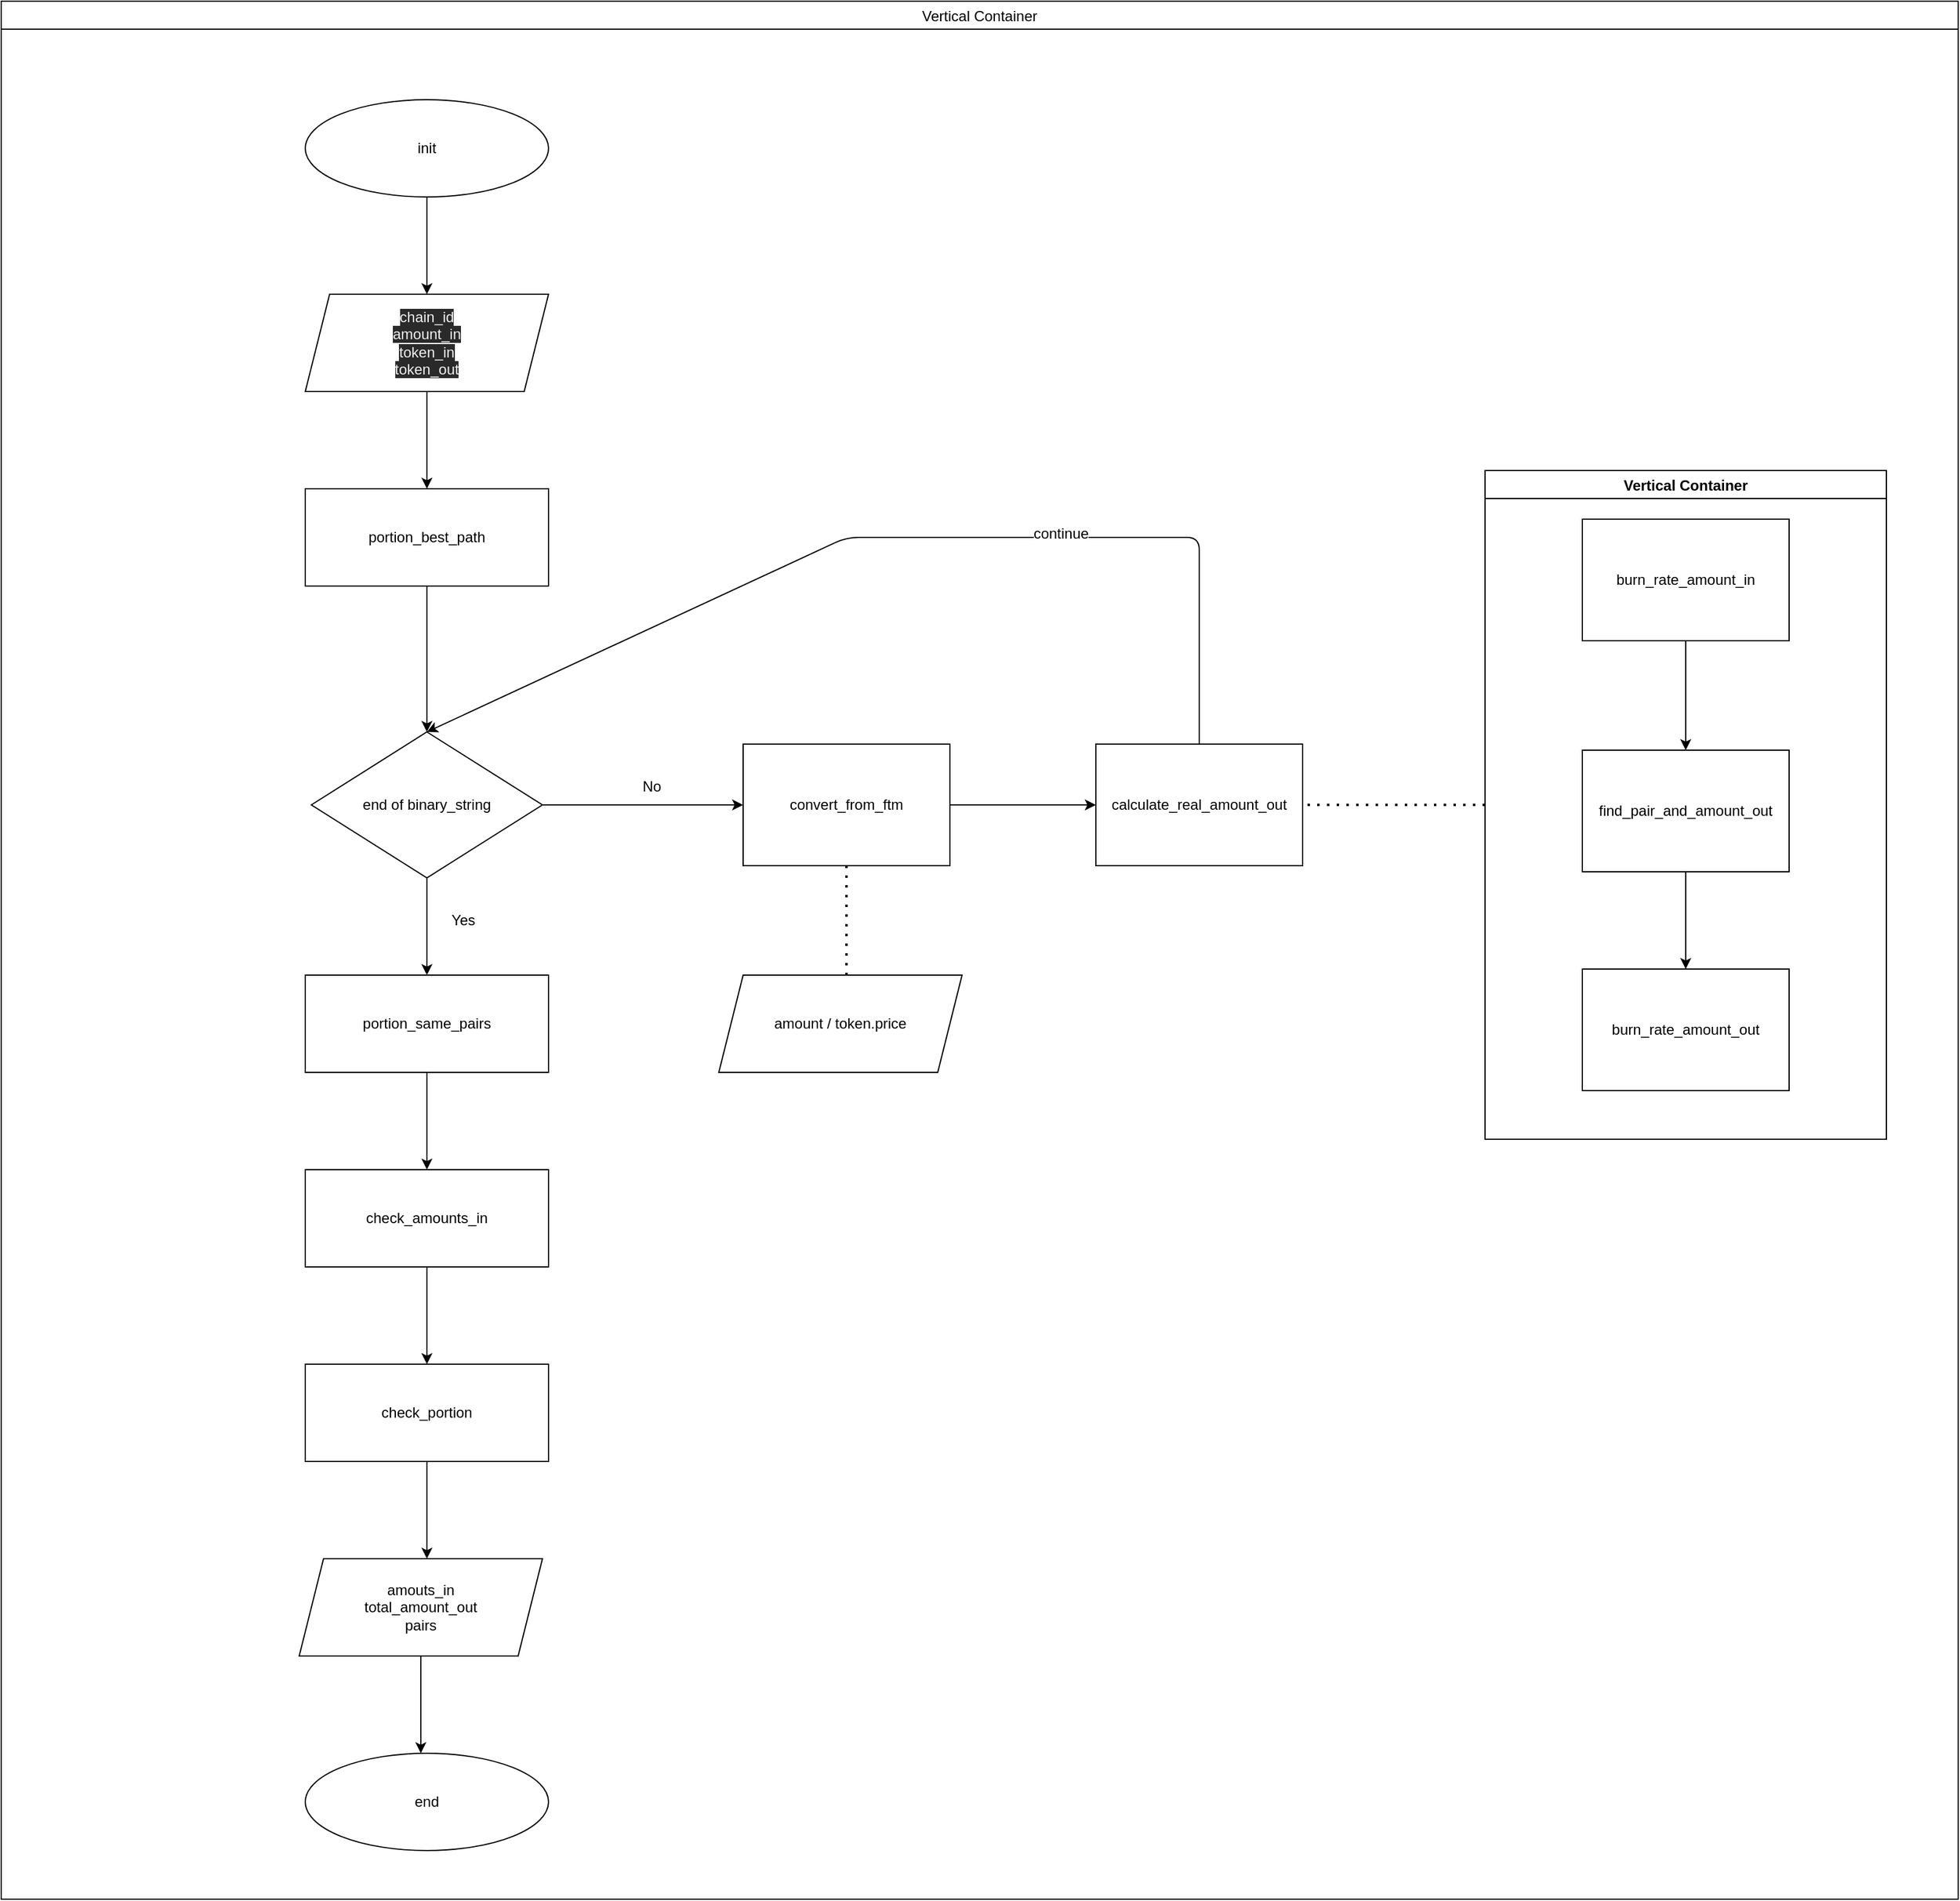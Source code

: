 <mxfile>
    <diagram id="oVXMFMlKxlf2mIQeawaE" name="Page-1">
        <mxGraphModel dx="915" dy="4115" grid="1" gridSize="10" guides="1" tooltips="1" connect="1" arrows="1" fold="1" page="1" pageScale="1" pageWidth="850" pageHeight="1100" math="0" shadow="0">
            <root>
                <mxCell id="0"/>
                <mxCell id="1" parent="0"/>
                <mxCell id="4" value="portion_best_path" style="rounded=0;whiteSpace=wrap;html=1;" vertex="1" parent="1">
                    <mxGeometry x="280" y="-1960" width="200" height="80" as="geometry"/>
                </mxCell>
                <mxCell id="5" value="init" style="ellipse;whiteSpace=wrap;html=1;" vertex="1" parent="1">
                    <mxGeometry x="280" y="-2280" width="200" height="80" as="geometry"/>
                </mxCell>
                <mxCell id="6" value="&lt;span style=&quot;color: rgb(240 , 240 , 240) ; font-family: &amp;#34;helvetica&amp;#34; ; font-size: 12px ; font-style: normal ; font-weight: 400 ; letter-spacing: normal ; text-align: center ; text-indent: 0px ; text-transform: none ; word-spacing: 0px ; background-color: rgb(42 , 42 , 42) ; display: inline ; float: none&quot;&gt;chain_id&lt;/span&gt;&lt;br style=&quot;color: rgb(240 , 240 , 240) ; font-family: &amp;#34;helvetica&amp;#34; ; font-size: 12px ; font-style: normal ; font-weight: 400 ; letter-spacing: normal ; text-align: center ; text-indent: 0px ; text-transform: none ; word-spacing: 0px ; background-color: rgb(42 , 42 , 42)&quot;&gt;&lt;span style=&quot;color: rgb(240 , 240 , 240) ; font-family: &amp;#34;helvetica&amp;#34; ; font-size: 12px ; font-style: normal ; font-weight: 400 ; letter-spacing: normal ; text-align: center ; text-indent: 0px ; text-transform: none ; word-spacing: 0px ; background-color: rgb(42 , 42 , 42) ; display: inline ; float: none&quot;&gt;amount_in&lt;/span&gt;&lt;br style=&quot;color: rgb(240 , 240 , 240) ; font-family: &amp;#34;helvetica&amp;#34; ; font-size: 12px ; font-style: normal ; font-weight: 400 ; letter-spacing: normal ; text-align: center ; text-indent: 0px ; text-transform: none ; word-spacing: 0px ; background-color: rgb(42 , 42 , 42)&quot;&gt;&lt;span style=&quot;color: rgb(240 , 240 , 240) ; font-family: &amp;#34;helvetica&amp;#34; ; font-size: 12px ; font-style: normal ; font-weight: 400 ; letter-spacing: normal ; text-align: center ; text-indent: 0px ; text-transform: none ; word-spacing: 0px ; background-color: rgb(42 , 42 , 42) ; display: inline ; float: none&quot;&gt;token_in&lt;/span&gt;&lt;br style=&quot;color: rgb(240 , 240 , 240) ; font-family: &amp;#34;helvetica&amp;#34; ; font-size: 12px ; font-style: normal ; font-weight: 400 ; letter-spacing: normal ; text-align: center ; text-indent: 0px ; text-transform: none ; word-spacing: 0px ; background-color: rgb(42 , 42 , 42)&quot;&gt;&lt;span style=&quot;color: rgb(240 , 240 , 240) ; font-family: &amp;#34;helvetica&amp;#34; ; font-size: 12px ; font-style: normal ; font-weight: 400 ; letter-spacing: normal ; text-align: center ; text-indent: 0px ; text-transform: none ; word-spacing: 0px ; background-color: rgb(42 , 42 , 42) ; display: inline ; float: none&quot;&gt;token_out&lt;/span&gt;" style="shape=parallelogram;perimeter=parallelogramPerimeter;whiteSpace=wrap;html=1;fixedSize=1;" vertex="1" parent="1">
                    <mxGeometry x="280" y="-2120" width="200" height="80" as="geometry"/>
                </mxCell>
                <mxCell id="9" value="" style="endArrow=classic;html=1;exitX=0.5;exitY=1;exitDx=0;exitDy=0;entryX=0.5;entryY=0;entryDx=0;entryDy=0;" edge="1" parent="1" source="6" target="4">
                    <mxGeometry width="50" height="50" relative="1" as="geometry">
                        <mxPoint x="530" y="-2040" as="sourcePoint"/>
                        <mxPoint x="580" y="-2090" as="targetPoint"/>
                    </mxGeometry>
                </mxCell>
                <mxCell id="10" value="" style="endArrow=classic;html=1;exitX=0.5;exitY=1;exitDx=0;exitDy=0;" edge="1" parent="1" source="5" target="6">
                    <mxGeometry width="50" height="50" relative="1" as="geometry">
                        <mxPoint x="530" y="-1930" as="sourcePoint"/>
                        <mxPoint x="580" y="-1980" as="targetPoint"/>
                    </mxGeometry>
                </mxCell>
                <mxCell id="11" value="end of binary_string" style="rhombus;whiteSpace=wrap;html=1;" vertex="1" parent="1">
                    <mxGeometry x="285" y="-1760" width="190" height="120" as="geometry"/>
                </mxCell>
                <mxCell id="15" value="" style="endArrow=classic;html=1;exitX=0.5;exitY=1;exitDx=0;exitDy=0;" edge="1" parent="1" source="4" target="11">
                    <mxGeometry width="50" height="50" relative="1" as="geometry">
                        <mxPoint x="530" y="-1930" as="sourcePoint"/>
                        <mxPoint x="580" y="-1980" as="targetPoint"/>
                    </mxGeometry>
                </mxCell>
                <mxCell id="19" value="No" style="text;html=1;strokeColor=none;fillColor=none;align=center;verticalAlign=middle;whiteSpace=wrap;rounded=0;" vertex="1" parent="1">
                    <mxGeometry x="540" y="-1730" width="50" height="30" as="geometry"/>
                </mxCell>
                <mxCell id="27" value="" style="endArrow=classic;html=1;exitX=1;exitY=0.5;exitDx=0;exitDy=0;" edge="1" parent="1">
                    <mxGeometry width="50" height="50" relative="1" as="geometry">
                        <mxPoint x="800" y="-1700" as="sourcePoint"/>
                        <mxPoint x="930" y="-1700" as="targetPoint"/>
                    </mxGeometry>
                </mxCell>
                <mxCell id="34" value="" style="endArrow=classic;html=1;exitX=0.5;exitY=1;exitDx=0;exitDy=0;" edge="1" parent="1" source="11">
                    <mxGeometry width="50" height="50" relative="1" as="geometry">
                        <mxPoint x="730" y="-1720" as="sourcePoint"/>
                        <mxPoint x="380" y="-1560" as="targetPoint"/>
                    </mxGeometry>
                </mxCell>
                <mxCell id="35" value="portion_same_pairs" style="rounded=0;whiteSpace=wrap;html=1;" vertex="1" parent="1">
                    <mxGeometry x="280" y="-1560" width="200" height="80" as="geometry"/>
                </mxCell>
                <mxCell id="36" value="Yes" style="text;html=1;strokeColor=none;fillColor=none;align=center;verticalAlign=middle;whiteSpace=wrap;rounded=0;" vertex="1" parent="1">
                    <mxGeometry x="380" y="-1620" width="60" height="30" as="geometry"/>
                </mxCell>
                <mxCell id="81" style="edgeStyle=none;html=1;exitX=0.5;exitY=0;exitDx=0;exitDy=0;entryX=0.5;entryY=0;entryDx=0;entryDy=0;" edge="1" parent="1" source="40" target="11">
                    <mxGeometry relative="1" as="geometry">
                        <Array as="points">
                            <mxPoint x="1015" y="-1920"/>
                            <mxPoint x="725" y="-1920"/>
                        </Array>
                    </mxGeometry>
                </mxCell>
                <mxCell id="83" value="&lt;span style=&quot;font-size: 12px&quot;&gt;continue&lt;/span&gt;" style="edgeLabel;html=1;align=center;verticalAlign=middle;resizable=0;points=[];" vertex="1" connectable="0" parent="81">
                    <mxGeometry x="-0.323" y="-3" relative="1" as="geometry">
                        <mxPoint as="offset"/>
                    </mxGeometry>
                </mxCell>
                <mxCell id="37" value="&lt;span&gt;convert_from_ftm&lt;/span&gt;" style="rounded=0;whiteSpace=wrap;html=1;" vertex="1" parent="1">
                    <mxGeometry x="640" y="-1750" width="170" height="100" as="geometry"/>
                </mxCell>
                <mxCell id="40" value="calculate_real_amount_out" style="rounded=0;whiteSpace=wrap;html=1;" vertex="1" parent="1">
                    <mxGeometry x="930" y="-1750" width="170" height="100" as="geometry"/>
                </mxCell>
                <mxCell id="41" value="check_amounts_in" style="rounded=0;whiteSpace=wrap;html=1;" vertex="1" parent="1">
                    <mxGeometry x="280" y="-1400" width="200" height="80" as="geometry"/>
                </mxCell>
                <mxCell id="42" value="check_portion" style="rounded=0;whiteSpace=wrap;html=1;" vertex="1" parent="1">
                    <mxGeometry x="280" y="-1240" width="200" height="80" as="geometry"/>
                </mxCell>
                <mxCell id="44" value="" style="endArrow=classic;html=1;exitX=0.5;exitY=1;exitDx=0;exitDy=0;" edge="1" parent="1" source="35" target="41">
                    <mxGeometry width="50" height="50" relative="1" as="geometry">
                        <mxPoint x="730" y="-1460" as="sourcePoint"/>
                        <mxPoint x="780" y="-1510" as="targetPoint"/>
                    </mxGeometry>
                </mxCell>
                <mxCell id="45" value="" style="endArrow=classic;html=1;exitX=0.5;exitY=1;exitDx=0;exitDy=0;" edge="1" parent="1" source="41" target="42">
                    <mxGeometry width="50" height="50" relative="1" as="geometry">
                        <mxPoint x="730" y="-1460" as="sourcePoint"/>
                        <mxPoint x="780" y="-1510" as="targetPoint"/>
                    </mxGeometry>
                </mxCell>
                <mxCell id="47" value="amouts_in&lt;br&gt;total_amount_out&lt;br&gt;pairs" style="shape=parallelogram;perimeter=parallelogramPerimeter;whiteSpace=wrap;html=1;fixedSize=1;" vertex="1" parent="1">
                    <mxGeometry x="275" y="-1080" width="200" height="80" as="geometry"/>
                </mxCell>
                <mxCell id="48" value="" style="endArrow=classic;html=1;exitX=0.5;exitY=1;exitDx=0;exitDy=0;" edge="1" parent="1" source="42">
                    <mxGeometry width="50" height="50" relative="1" as="geometry">
                        <mxPoint x="730" y="-1170" as="sourcePoint"/>
                        <mxPoint x="380" y="-1080" as="targetPoint"/>
                    </mxGeometry>
                </mxCell>
                <mxCell id="50" value="end" style="ellipse;whiteSpace=wrap;html=1;" vertex="1" parent="1">
                    <mxGeometry x="280" y="-920" width="200" height="80" as="geometry"/>
                </mxCell>
                <mxCell id="52" value="" style="endArrow=classic;html=1;exitX=0.5;exitY=1;exitDx=0;exitDy=0;" edge="1" parent="1" source="47">
                    <mxGeometry width="50" height="50" relative="1" as="geometry">
                        <mxPoint x="730" y="-1020" as="sourcePoint"/>
                        <mxPoint x="375" y="-920" as="targetPoint"/>
                    </mxGeometry>
                </mxCell>
                <mxCell id="57" value="" style="endArrow=classic;html=1;entryX=0;entryY=0.5;entryDx=0;entryDy=0;exitX=1;exitY=0.5;exitDx=0;exitDy=0;" edge="1" parent="1" source="11" target="37">
                    <mxGeometry width="50" height="50" relative="1" as="geometry">
                        <mxPoint x="480" y="-1700" as="sourcePoint"/>
                        <mxPoint x="780" y="-1700" as="targetPoint"/>
                    </mxGeometry>
                </mxCell>
                <mxCell id="58" value="" style="endArrow=none;dashed=1;html=1;dashPattern=1 3;strokeWidth=2;entryX=0.5;entryY=1;entryDx=0;entryDy=0;" edge="1" parent="1" target="37">
                    <mxGeometry width="50" height="50" relative="1" as="geometry">
                        <mxPoint x="725" y="-1560" as="sourcePoint"/>
                        <mxPoint x="540" y="-1500" as="targetPoint"/>
                    </mxGeometry>
                </mxCell>
                <mxCell id="62" value="amount / token.price" style="shape=parallelogram;perimeter=parallelogramPerimeter;whiteSpace=wrap;html=1;fixedSize=1;" vertex="1" parent="1">
                    <mxGeometry x="620" y="-1560" width="200" height="80" as="geometry"/>
                </mxCell>
                <mxCell id="70" value="" style="endArrow=none;dashed=1;html=1;dashPattern=1 3;strokeWidth=2;entryX=1;entryY=0.5;entryDx=0;entryDy=0;exitX=0;exitY=0.5;exitDx=0;exitDy=0;" edge="1" parent="1" source="79" target="40">
                    <mxGeometry width="50" height="50" relative="1" as="geometry">
                        <mxPoint x="1260" y="-1710" as="sourcePoint"/>
                        <mxPoint x="1025" y="-1640" as="targetPoint"/>
                    </mxGeometry>
                </mxCell>
                <mxCell id="80" value="Vertical Container" style="swimlane;fontStyle=0" vertex="1" parent="1">
                    <mxGeometry x="30" y="-2361" width="1609" height="1561" as="geometry"/>
                </mxCell>
                <mxCell id="79" value="Vertical Container" style="swimlane;" vertex="1" parent="80">
                    <mxGeometry x="1220" y="386" width="330" height="550" as="geometry"/>
                </mxCell>
                <mxCell id="84" value="" style="edgeStyle=none;html=1;" edge="1" parent="79" source="66" target="65">
                    <mxGeometry relative="1" as="geometry"/>
                </mxCell>
                <mxCell id="66" value="burn_rate_amount_in" style="rounded=0;whiteSpace=wrap;html=1;" vertex="1" parent="79">
                    <mxGeometry x="80" y="40" width="170" height="100" as="geometry"/>
                </mxCell>
                <mxCell id="85" value="" style="edgeStyle=none;html=1;" edge="1" parent="79" source="65" target="73">
                    <mxGeometry relative="1" as="geometry"/>
                </mxCell>
                <mxCell id="65" value="find_pair_and_amount_out" style="rounded=0;whiteSpace=wrap;html=1;" vertex="1" parent="79">
                    <mxGeometry x="80" y="230" width="170" height="100" as="geometry"/>
                </mxCell>
                <mxCell id="73" value="burn_rate_amount_out" style="rounded=0;whiteSpace=wrap;html=1;" vertex="1" parent="79">
                    <mxGeometry x="80" y="410" width="170" height="100" as="geometry"/>
                </mxCell>
            </root>
        </mxGraphModel>
    </diagram>
</mxfile>
